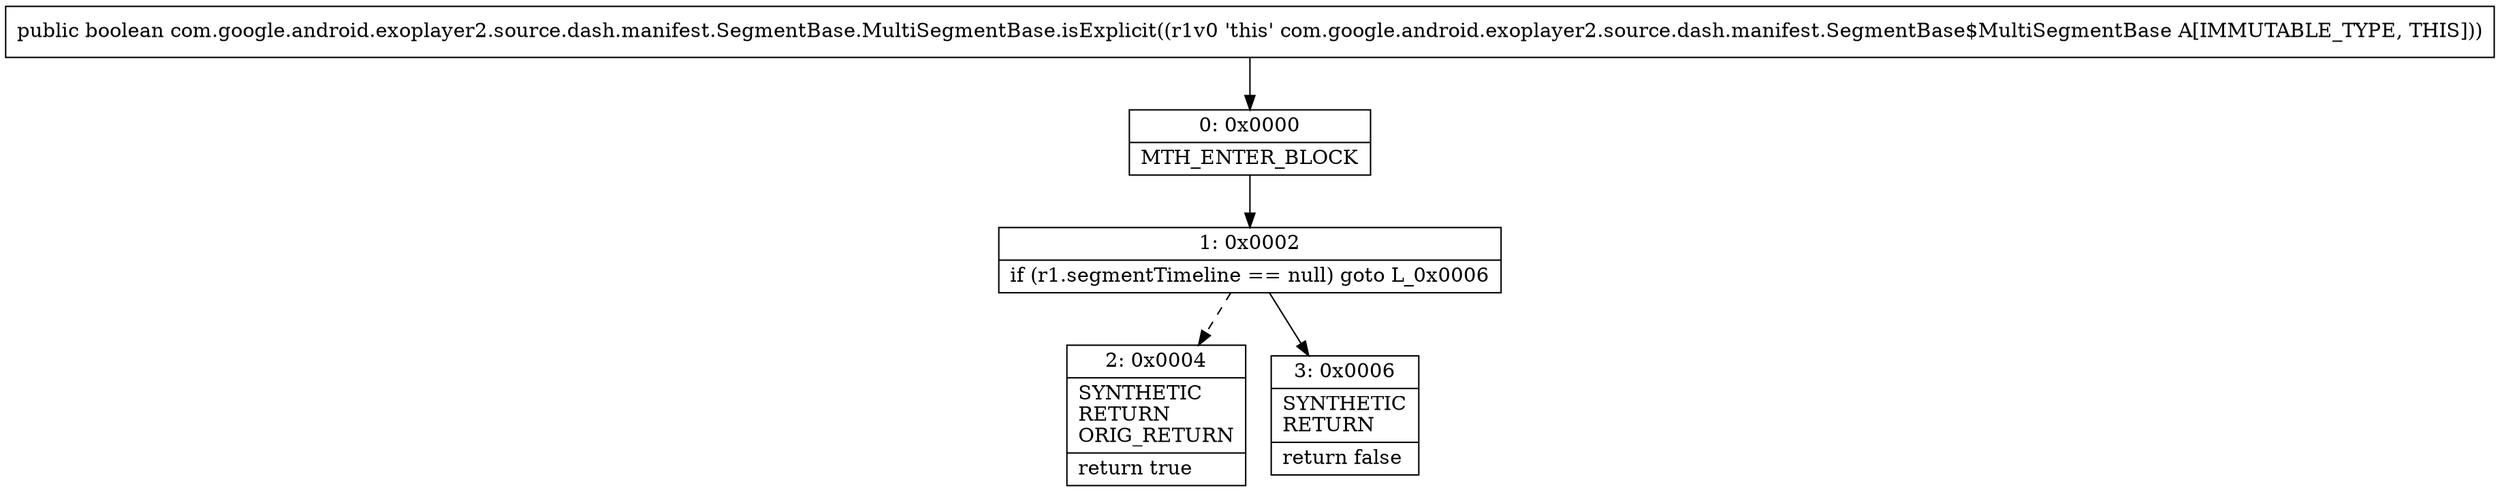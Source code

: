 digraph "CFG forcom.google.android.exoplayer2.source.dash.manifest.SegmentBase.MultiSegmentBase.isExplicit()Z" {
Node_0 [shape=record,label="{0\:\ 0x0000|MTH_ENTER_BLOCK\l}"];
Node_1 [shape=record,label="{1\:\ 0x0002|if (r1.segmentTimeline == null) goto L_0x0006\l}"];
Node_2 [shape=record,label="{2\:\ 0x0004|SYNTHETIC\lRETURN\lORIG_RETURN\l|return true\l}"];
Node_3 [shape=record,label="{3\:\ 0x0006|SYNTHETIC\lRETURN\l|return false\l}"];
MethodNode[shape=record,label="{public boolean com.google.android.exoplayer2.source.dash.manifest.SegmentBase.MultiSegmentBase.isExplicit((r1v0 'this' com.google.android.exoplayer2.source.dash.manifest.SegmentBase$MultiSegmentBase A[IMMUTABLE_TYPE, THIS])) }"];
MethodNode -> Node_0;
Node_0 -> Node_1;
Node_1 -> Node_2[style=dashed];
Node_1 -> Node_3;
}

